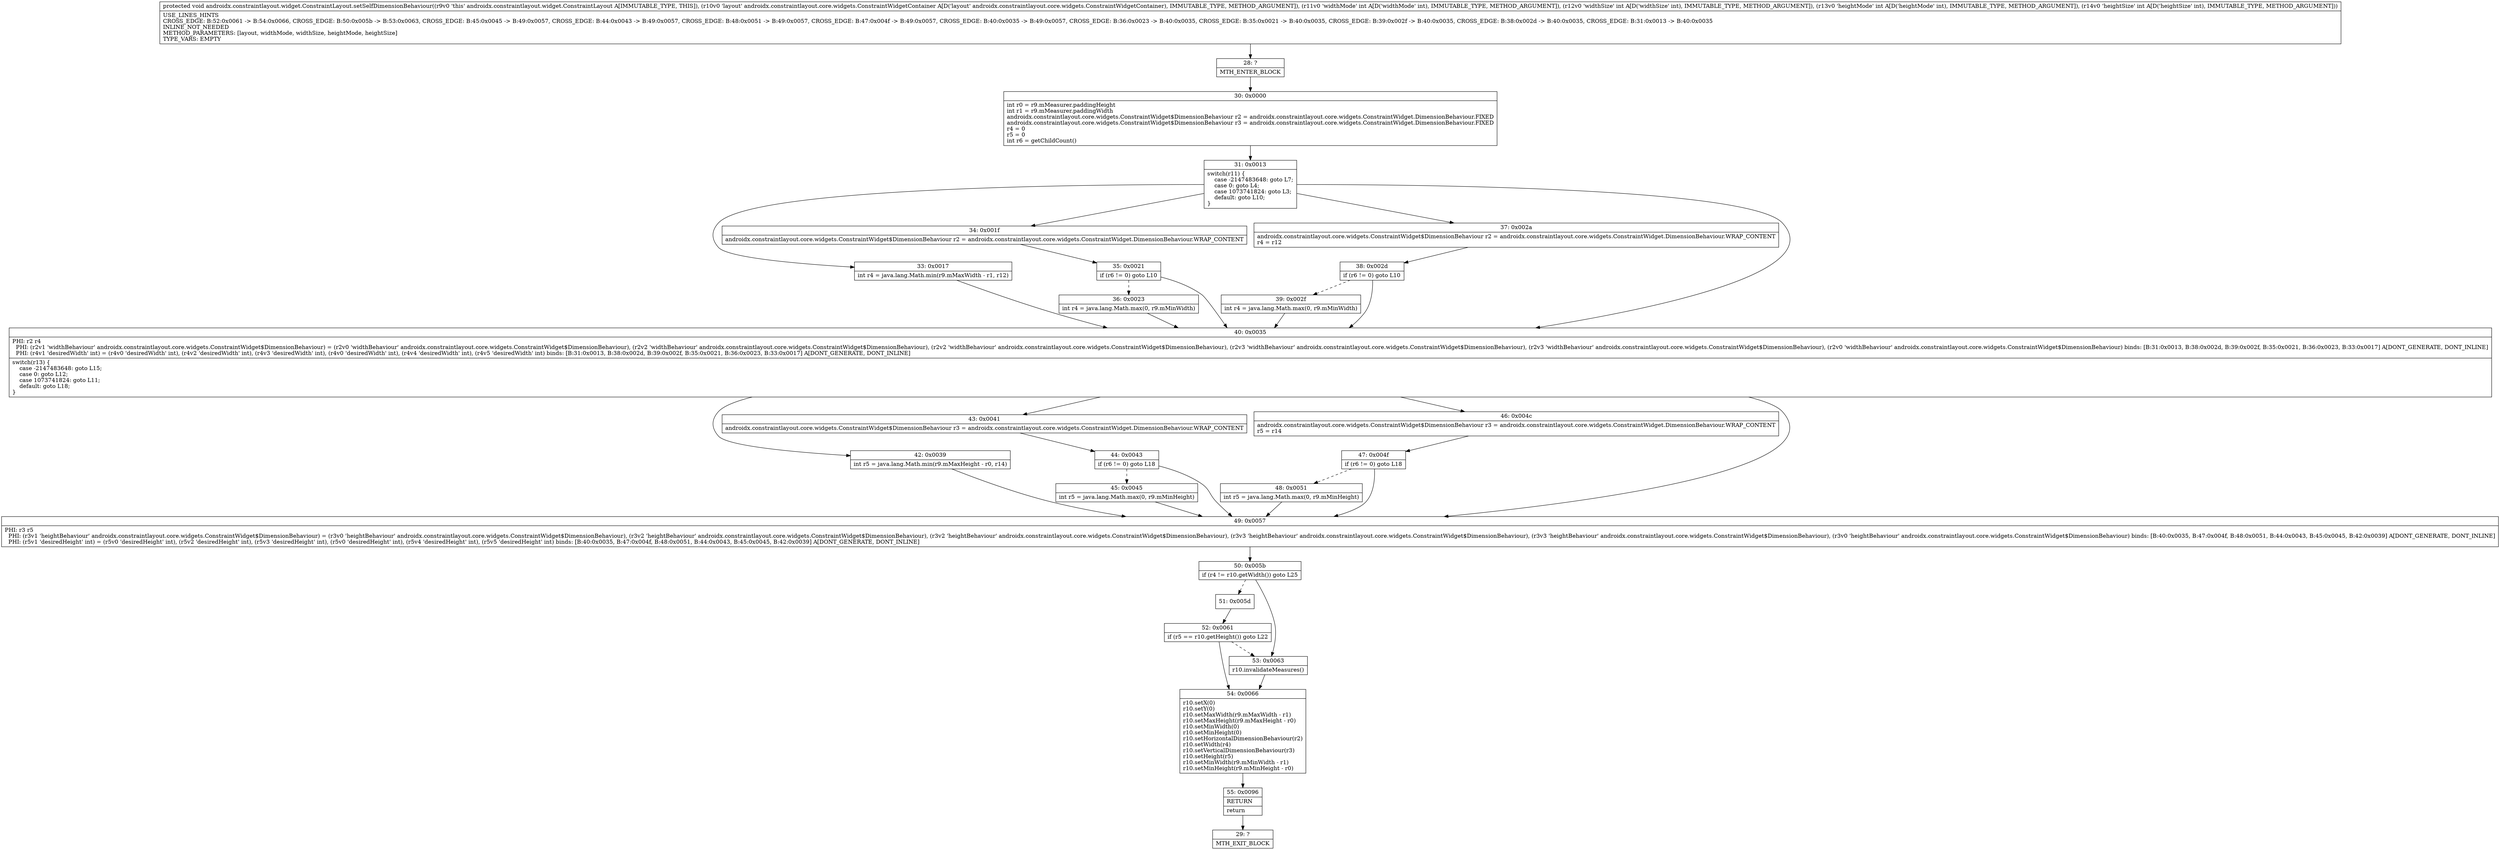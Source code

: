digraph "CFG forandroidx.constraintlayout.widget.ConstraintLayout.setSelfDimensionBehaviour(Landroidx\/constraintlayout\/core\/widgets\/ConstraintWidgetContainer;IIII)V" {
Node_28 [shape=record,label="{28\:\ ?|MTH_ENTER_BLOCK\l}"];
Node_30 [shape=record,label="{30\:\ 0x0000|int r0 = r9.mMeasurer.paddingHeight\lint r1 = r9.mMeasurer.paddingWidth\landroidx.constraintlayout.core.widgets.ConstraintWidget$DimensionBehaviour r2 = androidx.constraintlayout.core.widgets.ConstraintWidget.DimensionBehaviour.FIXED\landroidx.constraintlayout.core.widgets.ConstraintWidget$DimensionBehaviour r3 = androidx.constraintlayout.core.widgets.ConstraintWidget.DimensionBehaviour.FIXED\lr4 = 0\lr5 = 0\lint r6 = getChildCount()\l}"];
Node_31 [shape=record,label="{31\:\ 0x0013|switch(r11) \{\l    case \-2147483648: goto L7;\l    case 0: goto L4;\l    case 1073741824: goto L3;\l    default: goto L10;\l\}\l}"];
Node_33 [shape=record,label="{33\:\ 0x0017|int r4 = java.lang.Math.min(r9.mMaxWidth \- r1, r12)\l}"];
Node_34 [shape=record,label="{34\:\ 0x001f|androidx.constraintlayout.core.widgets.ConstraintWidget$DimensionBehaviour r2 = androidx.constraintlayout.core.widgets.ConstraintWidget.DimensionBehaviour.WRAP_CONTENT\l}"];
Node_35 [shape=record,label="{35\:\ 0x0021|if (r6 != 0) goto L10\l}"];
Node_36 [shape=record,label="{36\:\ 0x0023|int r4 = java.lang.Math.max(0, r9.mMinWidth)\l}"];
Node_37 [shape=record,label="{37\:\ 0x002a|androidx.constraintlayout.core.widgets.ConstraintWidget$DimensionBehaviour r2 = androidx.constraintlayout.core.widgets.ConstraintWidget.DimensionBehaviour.WRAP_CONTENT\lr4 = r12\l}"];
Node_38 [shape=record,label="{38\:\ 0x002d|if (r6 != 0) goto L10\l}"];
Node_39 [shape=record,label="{39\:\ 0x002f|int r4 = java.lang.Math.max(0, r9.mMinWidth)\l}"];
Node_40 [shape=record,label="{40\:\ 0x0035|PHI: r2 r4 \l  PHI: (r2v1 'widthBehaviour' androidx.constraintlayout.core.widgets.ConstraintWidget$DimensionBehaviour) = (r2v0 'widthBehaviour' androidx.constraintlayout.core.widgets.ConstraintWidget$DimensionBehaviour), (r2v2 'widthBehaviour' androidx.constraintlayout.core.widgets.ConstraintWidget$DimensionBehaviour), (r2v2 'widthBehaviour' androidx.constraintlayout.core.widgets.ConstraintWidget$DimensionBehaviour), (r2v3 'widthBehaviour' androidx.constraintlayout.core.widgets.ConstraintWidget$DimensionBehaviour), (r2v3 'widthBehaviour' androidx.constraintlayout.core.widgets.ConstraintWidget$DimensionBehaviour), (r2v0 'widthBehaviour' androidx.constraintlayout.core.widgets.ConstraintWidget$DimensionBehaviour) binds: [B:31:0x0013, B:38:0x002d, B:39:0x002f, B:35:0x0021, B:36:0x0023, B:33:0x0017] A[DONT_GENERATE, DONT_INLINE]\l  PHI: (r4v1 'desiredWidth' int) = (r4v0 'desiredWidth' int), (r4v2 'desiredWidth' int), (r4v3 'desiredWidth' int), (r4v0 'desiredWidth' int), (r4v4 'desiredWidth' int), (r4v5 'desiredWidth' int) binds: [B:31:0x0013, B:38:0x002d, B:39:0x002f, B:35:0x0021, B:36:0x0023, B:33:0x0017] A[DONT_GENERATE, DONT_INLINE]\l|switch(r13) \{\l    case \-2147483648: goto L15;\l    case 0: goto L12;\l    case 1073741824: goto L11;\l    default: goto L18;\l\}\l}"];
Node_42 [shape=record,label="{42\:\ 0x0039|int r5 = java.lang.Math.min(r9.mMaxHeight \- r0, r14)\l}"];
Node_43 [shape=record,label="{43\:\ 0x0041|androidx.constraintlayout.core.widgets.ConstraintWidget$DimensionBehaviour r3 = androidx.constraintlayout.core.widgets.ConstraintWidget.DimensionBehaviour.WRAP_CONTENT\l}"];
Node_44 [shape=record,label="{44\:\ 0x0043|if (r6 != 0) goto L18\l}"];
Node_45 [shape=record,label="{45\:\ 0x0045|int r5 = java.lang.Math.max(0, r9.mMinHeight)\l}"];
Node_46 [shape=record,label="{46\:\ 0x004c|androidx.constraintlayout.core.widgets.ConstraintWidget$DimensionBehaviour r3 = androidx.constraintlayout.core.widgets.ConstraintWidget.DimensionBehaviour.WRAP_CONTENT\lr5 = r14\l}"];
Node_47 [shape=record,label="{47\:\ 0x004f|if (r6 != 0) goto L18\l}"];
Node_48 [shape=record,label="{48\:\ 0x0051|int r5 = java.lang.Math.max(0, r9.mMinHeight)\l}"];
Node_49 [shape=record,label="{49\:\ 0x0057|PHI: r3 r5 \l  PHI: (r3v1 'heightBehaviour' androidx.constraintlayout.core.widgets.ConstraintWidget$DimensionBehaviour) = (r3v0 'heightBehaviour' androidx.constraintlayout.core.widgets.ConstraintWidget$DimensionBehaviour), (r3v2 'heightBehaviour' androidx.constraintlayout.core.widgets.ConstraintWidget$DimensionBehaviour), (r3v2 'heightBehaviour' androidx.constraintlayout.core.widgets.ConstraintWidget$DimensionBehaviour), (r3v3 'heightBehaviour' androidx.constraintlayout.core.widgets.ConstraintWidget$DimensionBehaviour), (r3v3 'heightBehaviour' androidx.constraintlayout.core.widgets.ConstraintWidget$DimensionBehaviour), (r3v0 'heightBehaviour' androidx.constraintlayout.core.widgets.ConstraintWidget$DimensionBehaviour) binds: [B:40:0x0035, B:47:0x004f, B:48:0x0051, B:44:0x0043, B:45:0x0045, B:42:0x0039] A[DONT_GENERATE, DONT_INLINE]\l  PHI: (r5v1 'desiredHeight' int) = (r5v0 'desiredHeight' int), (r5v2 'desiredHeight' int), (r5v3 'desiredHeight' int), (r5v0 'desiredHeight' int), (r5v4 'desiredHeight' int), (r5v5 'desiredHeight' int) binds: [B:40:0x0035, B:47:0x004f, B:48:0x0051, B:44:0x0043, B:45:0x0045, B:42:0x0039] A[DONT_GENERATE, DONT_INLINE]\l}"];
Node_50 [shape=record,label="{50\:\ 0x005b|if (r4 != r10.getWidth()) goto L25\l}"];
Node_51 [shape=record,label="{51\:\ 0x005d}"];
Node_52 [shape=record,label="{52\:\ 0x0061|if (r5 == r10.getHeight()) goto L22\l}"];
Node_54 [shape=record,label="{54\:\ 0x0066|r10.setX(0)\lr10.setY(0)\lr10.setMaxWidth(r9.mMaxWidth \- r1)\lr10.setMaxHeight(r9.mMaxHeight \- r0)\lr10.setMinWidth(0)\lr10.setMinHeight(0)\lr10.setHorizontalDimensionBehaviour(r2)\lr10.setWidth(r4)\lr10.setVerticalDimensionBehaviour(r3)\lr10.setHeight(r5)\lr10.setMinWidth(r9.mMinWidth \- r1)\lr10.setMinHeight(r9.mMinHeight \- r0)\l}"];
Node_55 [shape=record,label="{55\:\ 0x0096|RETURN\l|return\l}"];
Node_29 [shape=record,label="{29\:\ ?|MTH_EXIT_BLOCK\l}"];
Node_53 [shape=record,label="{53\:\ 0x0063|r10.invalidateMeasures()\l}"];
MethodNode[shape=record,label="{protected void androidx.constraintlayout.widget.ConstraintLayout.setSelfDimensionBehaviour((r9v0 'this' androidx.constraintlayout.widget.ConstraintLayout A[IMMUTABLE_TYPE, THIS]), (r10v0 'layout' androidx.constraintlayout.core.widgets.ConstraintWidgetContainer A[D('layout' androidx.constraintlayout.core.widgets.ConstraintWidgetContainer), IMMUTABLE_TYPE, METHOD_ARGUMENT]), (r11v0 'widthMode' int A[D('widthMode' int), IMMUTABLE_TYPE, METHOD_ARGUMENT]), (r12v0 'widthSize' int A[D('widthSize' int), IMMUTABLE_TYPE, METHOD_ARGUMENT]), (r13v0 'heightMode' int A[D('heightMode' int), IMMUTABLE_TYPE, METHOD_ARGUMENT]), (r14v0 'heightSize' int A[D('heightSize' int), IMMUTABLE_TYPE, METHOD_ARGUMENT]))  | USE_LINES_HINTS\lCROSS_EDGE: B:52:0x0061 \-\> B:54:0x0066, CROSS_EDGE: B:50:0x005b \-\> B:53:0x0063, CROSS_EDGE: B:45:0x0045 \-\> B:49:0x0057, CROSS_EDGE: B:44:0x0043 \-\> B:49:0x0057, CROSS_EDGE: B:48:0x0051 \-\> B:49:0x0057, CROSS_EDGE: B:47:0x004f \-\> B:49:0x0057, CROSS_EDGE: B:40:0x0035 \-\> B:49:0x0057, CROSS_EDGE: B:36:0x0023 \-\> B:40:0x0035, CROSS_EDGE: B:35:0x0021 \-\> B:40:0x0035, CROSS_EDGE: B:39:0x002f \-\> B:40:0x0035, CROSS_EDGE: B:38:0x002d \-\> B:40:0x0035, CROSS_EDGE: B:31:0x0013 \-\> B:40:0x0035\lINLINE_NOT_NEEDED\lMETHOD_PARAMETERS: [layout, widthMode, widthSize, heightMode, heightSize]\lTYPE_VARS: EMPTY\l}"];
MethodNode -> Node_28;Node_28 -> Node_30;
Node_30 -> Node_31;
Node_31 -> Node_33;
Node_31 -> Node_34;
Node_31 -> Node_37;
Node_31 -> Node_40;
Node_33 -> Node_40;
Node_34 -> Node_35;
Node_35 -> Node_36[style=dashed];
Node_35 -> Node_40;
Node_36 -> Node_40;
Node_37 -> Node_38;
Node_38 -> Node_39[style=dashed];
Node_38 -> Node_40;
Node_39 -> Node_40;
Node_40 -> Node_42;
Node_40 -> Node_43;
Node_40 -> Node_46;
Node_40 -> Node_49;
Node_42 -> Node_49;
Node_43 -> Node_44;
Node_44 -> Node_45[style=dashed];
Node_44 -> Node_49;
Node_45 -> Node_49;
Node_46 -> Node_47;
Node_47 -> Node_48[style=dashed];
Node_47 -> Node_49;
Node_48 -> Node_49;
Node_49 -> Node_50;
Node_50 -> Node_51[style=dashed];
Node_50 -> Node_53;
Node_51 -> Node_52;
Node_52 -> Node_53[style=dashed];
Node_52 -> Node_54;
Node_54 -> Node_55;
Node_55 -> Node_29;
Node_53 -> Node_54;
}

